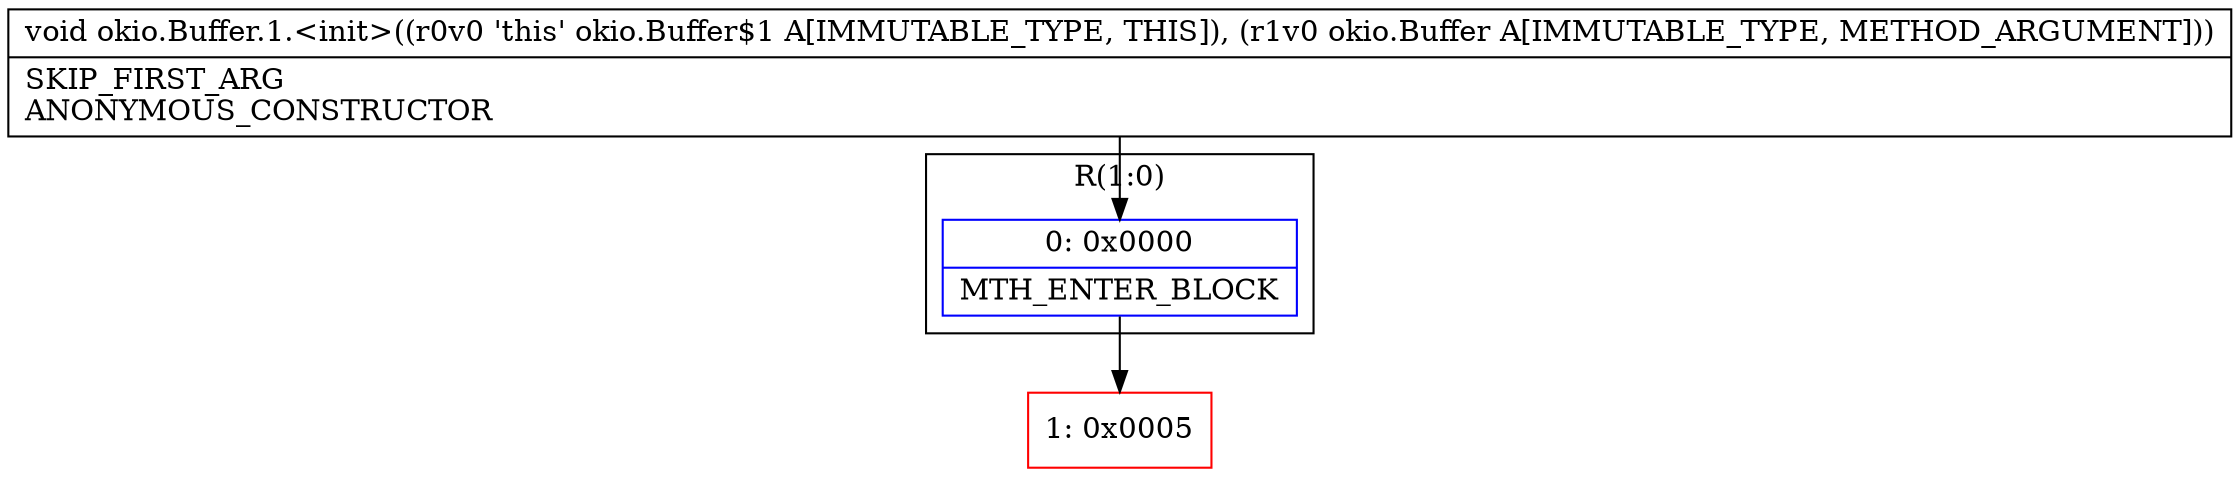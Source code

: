 digraph "CFG forokio.Buffer.1.\<init\>(Lokio\/Buffer;)V" {
subgraph cluster_Region_1104863057 {
label = "R(1:0)";
node [shape=record,color=blue];
Node_0 [shape=record,label="{0\:\ 0x0000|MTH_ENTER_BLOCK\l}"];
}
Node_1 [shape=record,color=red,label="{1\:\ 0x0005}"];
MethodNode[shape=record,label="{void okio.Buffer.1.\<init\>((r0v0 'this' okio.Buffer$1 A[IMMUTABLE_TYPE, THIS]), (r1v0 okio.Buffer A[IMMUTABLE_TYPE, METHOD_ARGUMENT]))  | SKIP_FIRST_ARG\lANONYMOUS_CONSTRUCTOR\l}"];
MethodNode -> Node_0;
Node_0 -> Node_1;
}

